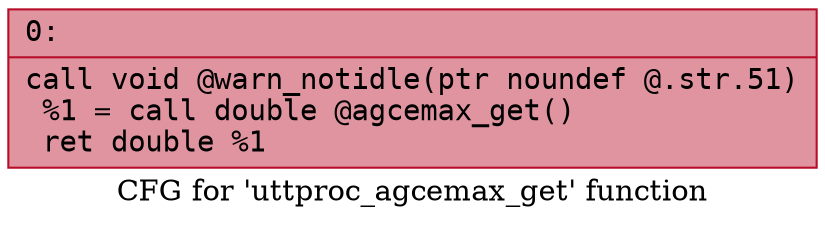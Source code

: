 digraph "CFG for 'uttproc_agcemax_get' function" {
	label="CFG for 'uttproc_agcemax_get' function";

	Node0x6000008a23f0 [shape=record,color="#b70d28ff", style=filled, fillcolor="#b70d2870" fontname="Courier",label="{0:\l|  call void @warn_notidle(ptr noundef @.str.51)\l  %1 = call double @agcemax_get()\l  ret double %1\l}"];
}
